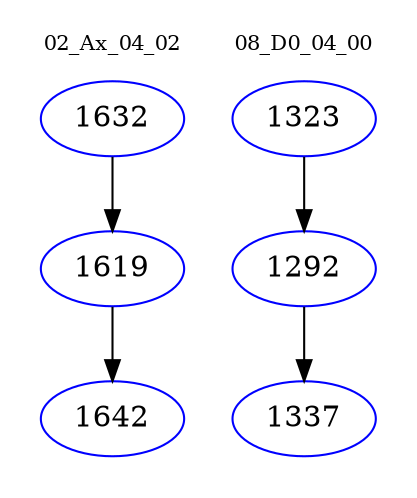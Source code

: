 digraph{
subgraph cluster_0 {
color = white
label = "02_Ax_04_02";
fontsize=10;
T0_1632 [label="1632", color="blue"]
T0_1632 -> T0_1619 [color="black"]
T0_1619 [label="1619", color="blue"]
T0_1619 -> T0_1642 [color="black"]
T0_1642 [label="1642", color="blue"]
}
subgraph cluster_1 {
color = white
label = "08_D0_04_00";
fontsize=10;
T1_1323 [label="1323", color="blue"]
T1_1323 -> T1_1292 [color="black"]
T1_1292 [label="1292", color="blue"]
T1_1292 -> T1_1337 [color="black"]
T1_1337 [label="1337", color="blue"]
}
}
